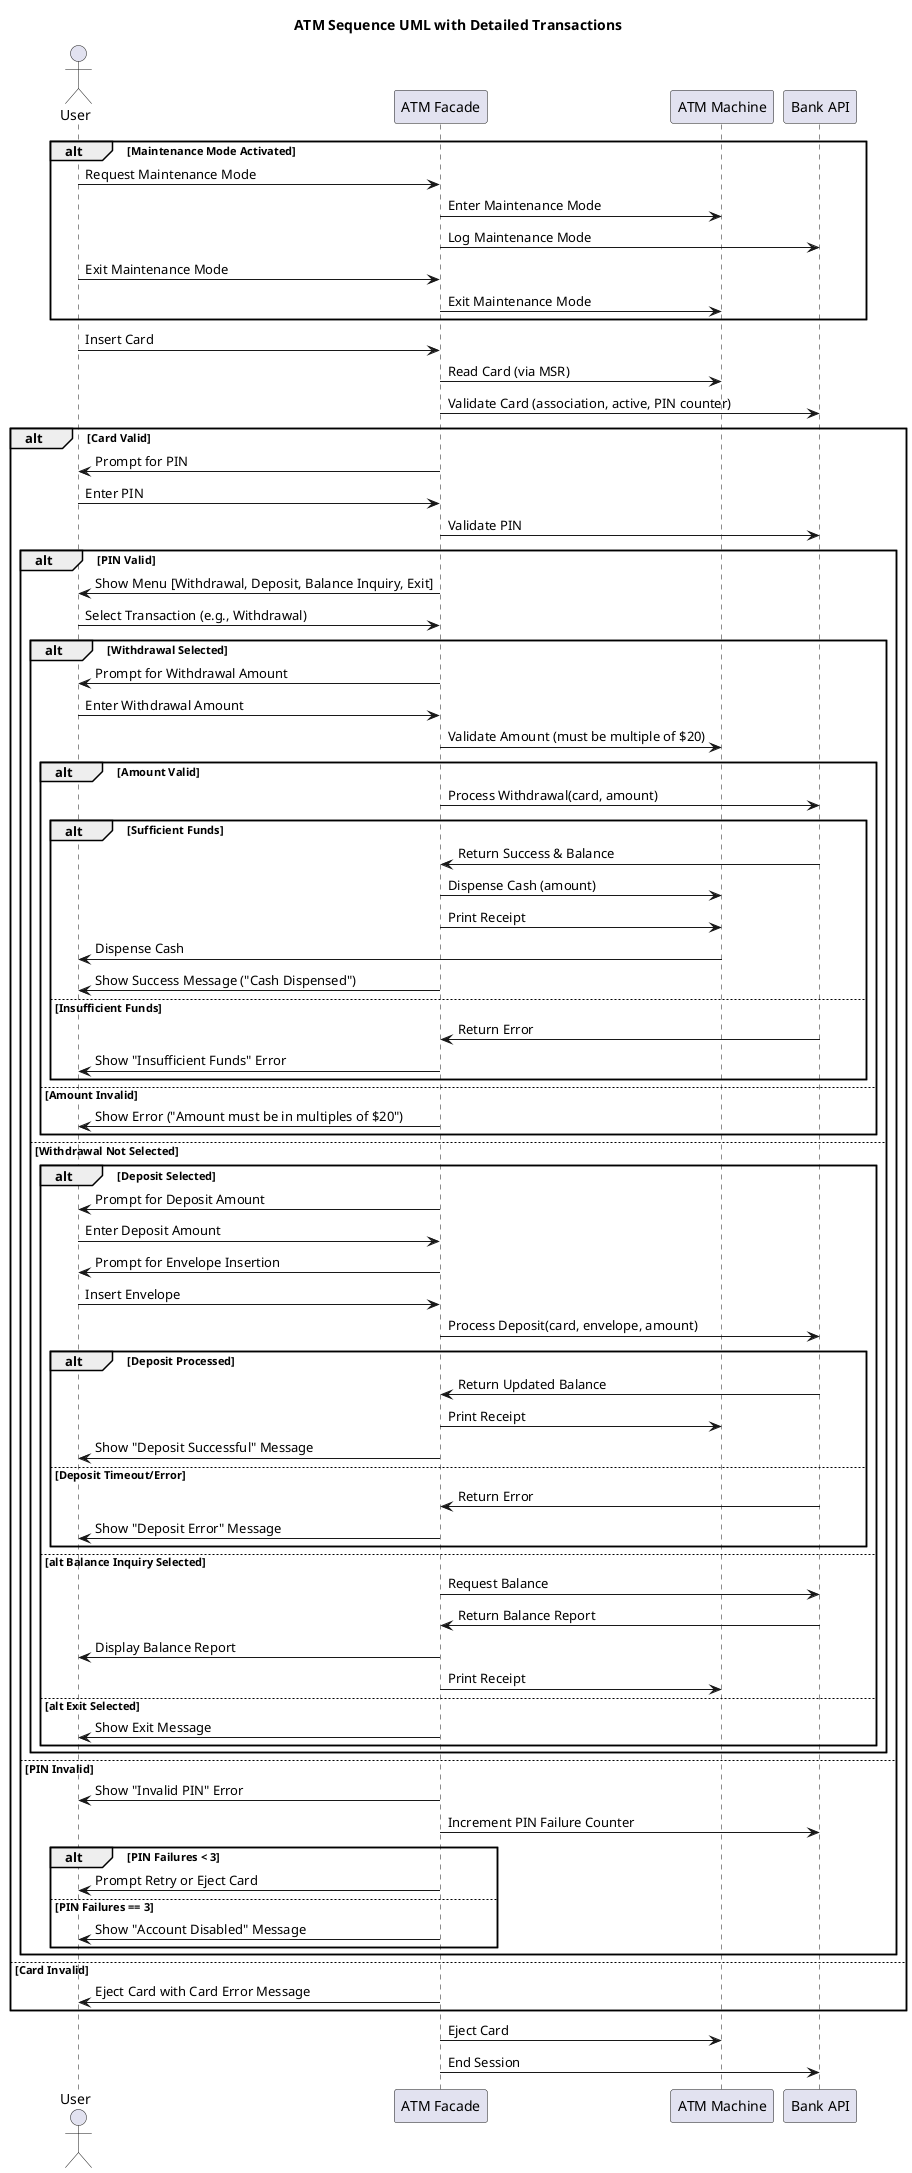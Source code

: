 @startuml
title ATM Sequence UML with Detailed Transactions

actor User

participant ATMFacade as "ATM Facade"
participant ATMMachine as "ATM Machine"
participant BankAPI as "Bank API"

' --- Maintenance Mode (if operator key is inserted) ---
alt Maintenance Mode Activated
    User -> ATMFacade: Request Maintenance Mode
    ATMFacade -> ATMMachine: Enter Maintenance Mode
    ATMFacade -> BankAPI: Log Maintenance Mode
    User -> ATMFacade: Exit Maintenance Mode
    ATMFacade -> ATMMachine: Exit Maintenance Mode
end

' --- Normal Operation ---
User -> ATMFacade: Insert Card
ATMFacade -> ATMMachine: Read Card (via MSR)
ATMFacade -> BankAPI: Validate Card (association, active, PIN counter)
alt Card Valid
    ATMFacade -> User: Prompt for PIN
    User -> ATMFacade: Enter PIN
    ATMFacade -> BankAPI: Validate PIN
    alt PIN Valid
         ATMFacade -> User: Show Menu [Withdrawal, Deposit, Balance Inquiry, Exit]
         User -> ATMFacade: Select Transaction (e.g., Withdrawal)
         alt Withdrawal Selected
              ATMFacade -> User: Prompt for Withdrawal Amount
              User -> ATMFacade: Enter Withdrawal Amount
              ATMFacade -> ATMMachine: Validate Amount (must be multiple of $20)
              alt Amount Valid
                   ATMFacade -> BankAPI: Process Withdrawal(card, amount)
                   alt Sufficient Funds
                        BankAPI -> ATMFacade: Return Success & Balance
                        ATMFacade -> ATMMachine: Dispense Cash (amount)
                        ATMFacade -> ATMMachine: Print Receipt
                        ATMMachine -> User: Dispense Cash
                        ATMFacade -> User: Show Success Message ("Cash Dispensed")
                   else Insufficient Funds
                        BankAPI -> ATMFacade: Return Error
                        ATMFacade -> User: Show "Insufficient Funds" Error
                   end
              else Amount Invalid
                   ATMFacade -> User: Show Error ("Amount must be in multiples of $20")
              end
         else Withdrawal Not Selected
              alt Deposit Selected
                   ATMFacade -> User: Prompt for Deposit Amount
                   User -> ATMFacade: Enter Deposit Amount
                   ATMFacade -> User: Prompt for Envelope Insertion
                   User -> ATMFacade: Insert Envelope
                   ATMFacade -> BankAPI: Process Deposit(card, envelope, amount)
                   alt Deposit Processed
                        BankAPI -> ATMFacade: Return Updated Balance
                        ATMFacade -> ATMMachine: Print Receipt
                        ATMFacade -> User: Show "Deposit Successful" Message
                   else Deposit Timeout/Error
                        BankAPI -> ATMFacade: Return Error
                        ATMFacade -> User: Show "Deposit Error" Message
                   end
              else alt Balance Inquiry Selected
                   ATMFacade -> BankAPI: Request Balance
                   BankAPI -> ATMFacade: Return Balance Report
                   ATMFacade -> User: Display Balance Report
                   ATMFacade -> ATMMachine: Print Receipt
              else alt Exit Selected
                   ATMFacade -> User: Show Exit Message
              end
         end
    else PIN Invalid
         ATMFacade -> User: Show "Invalid PIN" Error
         ATMFacade -> BankAPI: Increment PIN Failure Counter
         alt PIN Failures < 3
              ATMFacade -> User: Prompt Retry or Eject Card
         else PIN Failures == 3
              ATMFacade -> User: Show "Account Disabled" Message
         end
    end
else Card Invalid
    ATMFacade -> User: Eject Card with Card Error Message
end

ATMFacade -> ATMMachine: Eject Card
ATMFacade -> BankAPI: End Session

@enduml

